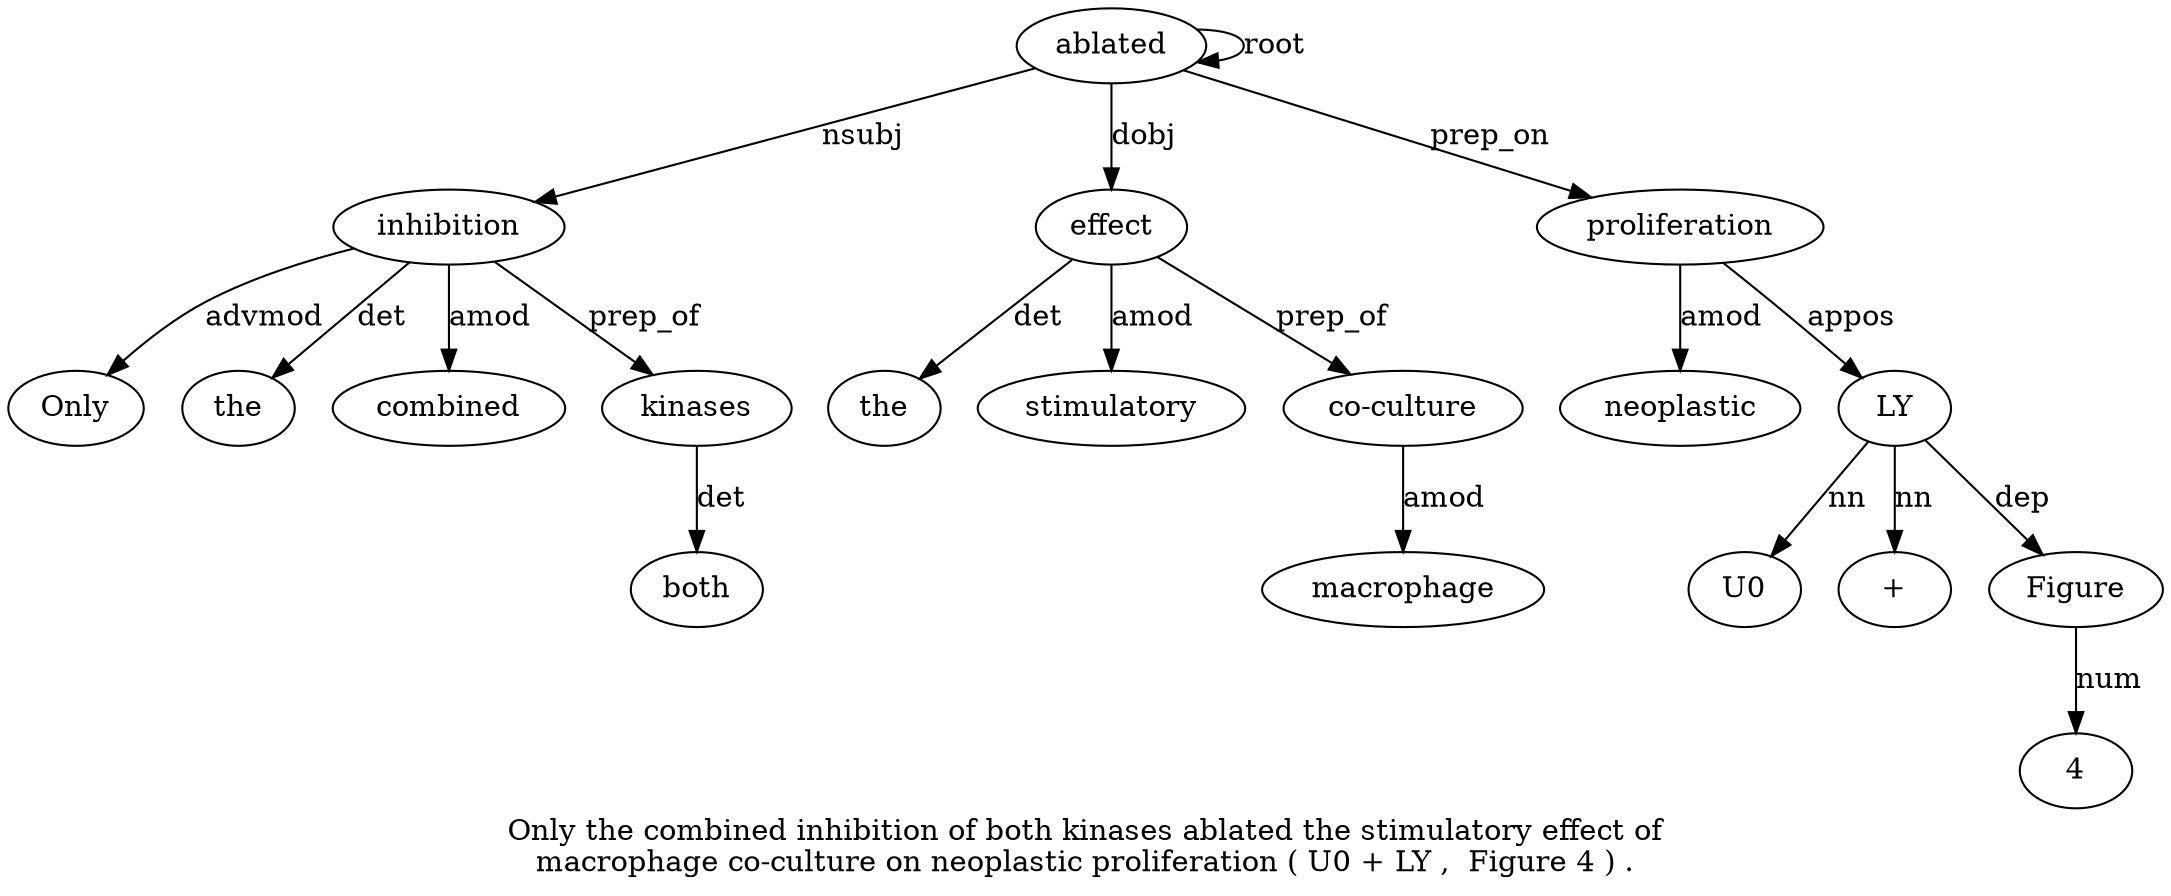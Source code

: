 digraph "Only the combined inhibition of both kinases ablated the stimulatory effect of macrophage co-culture on neoplastic proliferation ( U0 + LY ,  Figure 4 ) ." {
label="Only the combined inhibition of both kinases ablated the stimulatory effect of
macrophage co-culture on neoplastic proliferation ( U0 + LY ,  Figure 4 ) .";
inhibition4 [style=filled, fillcolor=white, label=inhibition];
Only1 [style=filled, fillcolor=white, label=Only];
inhibition4 -> Only1  [label=advmod];
the2 [style=filled, fillcolor=white, label=the];
inhibition4 -> the2  [label=det];
combined3 [style=filled, fillcolor=white, label=combined];
inhibition4 -> combined3  [label=amod];
ablated8 [style=filled, fillcolor=white, label=ablated];
ablated8 -> inhibition4  [label=nsubj];
kinases7 [style=filled, fillcolor=white, label=kinases];
both6 [style=filled, fillcolor=white, label=both];
kinases7 -> both6  [label=det];
inhibition4 -> kinases7  [label=prep_of];
ablated8 -> ablated8  [label=root];
effect11 [style=filled, fillcolor=white, label=effect];
the9 [style=filled, fillcolor=white, label=the];
effect11 -> the9  [label=det];
stimulatory10 [style=filled, fillcolor=white, label=stimulatory];
effect11 -> stimulatory10  [label=amod];
ablated8 -> effect11  [label=dobj];
"co-culture14" [style=filled, fillcolor=white, label="co-culture"];
macrophage13 [style=filled, fillcolor=white, label=macrophage];
"co-culture14" -> macrophage13  [label=amod];
effect11 -> "co-culture14"  [label=prep_of];
proliferation17 [style=filled, fillcolor=white, label=proliferation];
neoplastic16 [style=filled, fillcolor=white, label=neoplastic];
proliferation17 -> neoplastic16  [label=amod];
ablated8 -> proliferation17  [label=prep_on];
LY21 [style=filled, fillcolor=white, label=LY];
U019 [style=filled, fillcolor=white, label=U0];
LY21 -> U019  [label=nn];
"+20" [style=filled, fillcolor=white, label="+"];
LY21 -> "+20"  [label=nn];
proliferation17 -> LY21  [label=appos];
Figure23 [style=filled, fillcolor=white, label=Figure];
LY21 -> Figure23  [label=dep];
42 [style=filled, fillcolor=white, label=4];
Figure23 -> 42  [label=num];
}
